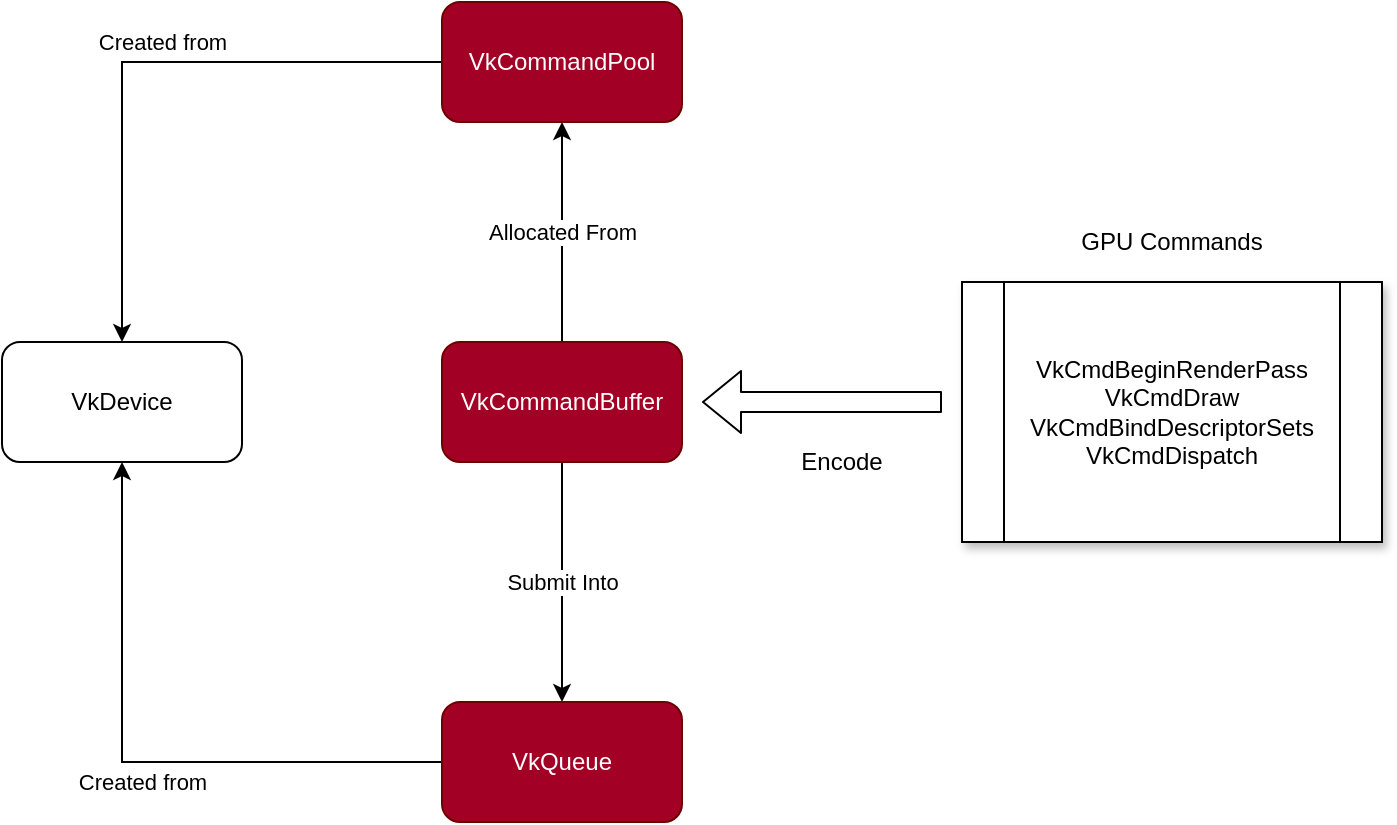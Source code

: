<mxfile version="13.4.1">
    <diagram id="6hGFLwfOUW9BJ-s0fimq" name="Page-1">
        <mxGraphModel dx="514" dy="790" grid="1" gridSize="10" guides="1" tooltips="1" connect="1" arrows="1" fold="1" page="1" pageScale="1" pageWidth="827" pageHeight="1169" math="0" shadow="0">
            <root>
                <mxCell id="0"/>
                <mxCell id="1" parent="0"/>
                <mxCell id="10" value="Allocated From" style="edgeStyle=orthogonalEdgeStyle;rounded=0;orthogonalLoop=1;jettySize=auto;html=1;entryX=0.5;entryY=1;entryDx=0;entryDy=0;" edge="1" parent="1" source="7" target="8">
                    <mxGeometry relative="1" as="geometry">
                        <Array as="points">
                            <mxPoint x="400" y="310"/>
                            <mxPoint x="400" y="310"/>
                        </Array>
                    </mxGeometry>
                </mxCell>
                <mxCell id="18" value="Submit Into" style="edgeStyle=orthogonalEdgeStyle;rounded=0;orthogonalLoop=1;jettySize=auto;html=1;entryX=0.5;entryY=0;entryDx=0;entryDy=0;" edge="1" parent="1" source="7" target="11">
                    <mxGeometry relative="1" as="geometry"/>
                </mxCell>
                <mxCell id="7" value="VkCommandBuffer" style="rounded=1;whiteSpace=wrap;html=1;fillColor=#a20025;strokeColor=#6F0000;fontColor=#ffffff;" vertex="1" parent="1">
                    <mxGeometry x="340" y="370" width="120" height="60" as="geometry"/>
                </mxCell>
                <mxCell id="15" value="Created from" style="edgeStyle=orthogonalEdgeStyle;rounded=0;orthogonalLoop=1;jettySize=auto;html=1;entryX=0.5;entryY=0;entryDx=0;entryDy=0;" edge="1" parent="1" source="8" target="14">
                    <mxGeometry x="-0.067" y="-10" relative="1" as="geometry">
                        <mxPoint as="offset"/>
                    </mxGeometry>
                </mxCell>
                <mxCell id="8" value="VkCommandPool" style="rounded=1;whiteSpace=wrap;html=1;fillColor=#a20025;strokeColor=#6F0000;fontColor=#ffffff;" vertex="1" parent="1">
                    <mxGeometry x="340" y="200" width="120" height="60" as="geometry"/>
                </mxCell>
                <mxCell id="16" style="edgeStyle=orthogonalEdgeStyle;rounded=0;orthogonalLoop=1;jettySize=auto;html=1;entryX=0.5;entryY=1;entryDx=0;entryDy=0;" edge="1" parent="1" source="11" target="14">
                    <mxGeometry relative="1" as="geometry"/>
                </mxCell>
                <mxCell id="17" value="Created from&lt;br&gt;" style="edgeLabel;html=1;align=center;verticalAlign=middle;resizable=0;points=[];" vertex="1" connectable="0" parent="16">
                    <mxGeometry x="-0.27" y="-2" relative="1" as="geometry">
                        <mxPoint x="-37" y="12" as="offset"/>
                    </mxGeometry>
                </mxCell>
                <mxCell id="11" value="VkQueue&lt;br&gt;" style="rounded=1;whiteSpace=wrap;html=1;fillColor=#a20025;strokeColor=#6F0000;fontColor=#ffffff;" vertex="1" parent="1">
                    <mxGeometry x="340" y="550" width="120" height="60" as="geometry"/>
                </mxCell>
                <mxCell id="14" value="VkDevice" style="rounded=1;whiteSpace=wrap;html=1;" vertex="1" parent="1">
                    <mxGeometry x="120" y="370" width="120" height="60" as="geometry"/>
                </mxCell>
                <mxCell id="20" value="VkCmdBeginRenderPass&lt;br&gt;VkCmdDraw&lt;br&gt;VkCmdBindDescriptorSets&lt;br&gt;VkCmdDispatch" style="shape=process;whiteSpace=wrap;html=1;backgroundOutline=1;sketch=0;shadow=1;" vertex="1" parent="1">
                    <mxGeometry x="600" y="340" width="210" height="130" as="geometry"/>
                </mxCell>
                <mxCell id="21" value="GPU Commands" style="text;html=1;strokeColor=none;fillColor=none;align=center;verticalAlign=middle;whiteSpace=wrap;rounded=0;shadow=1;sketch=0;" vertex="1" parent="1">
                    <mxGeometry x="600" y="310" width="210" height="20" as="geometry"/>
                </mxCell>
                <mxCell id="22" value="" style="shape=flexArrow;endArrow=classic;html=1;" edge="1" parent="1">
                    <mxGeometry width="50" height="50" relative="1" as="geometry">
                        <mxPoint x="590" y="400" as="sourcePoint"/>
                        <mxPoint x="470" y="400" as="targetPoint"/>
                    </mxGeometry>
                </mxCell>
                <mxCell id="23" value="Encode" style="text;html=1;strokeColor=none;fillColor=none;align=center;verticalAlign=middle;whiteSpace=wrap;rounded=0;shadow=1;sketch=0;" vertex="1" parent="1">
                    <mxGeometry x="520" y="420" width="40" height="20" as="geometry"/>
                </mxCell>
            </root>
        </mxGraphModel>
    </diagram>
</mxfile>